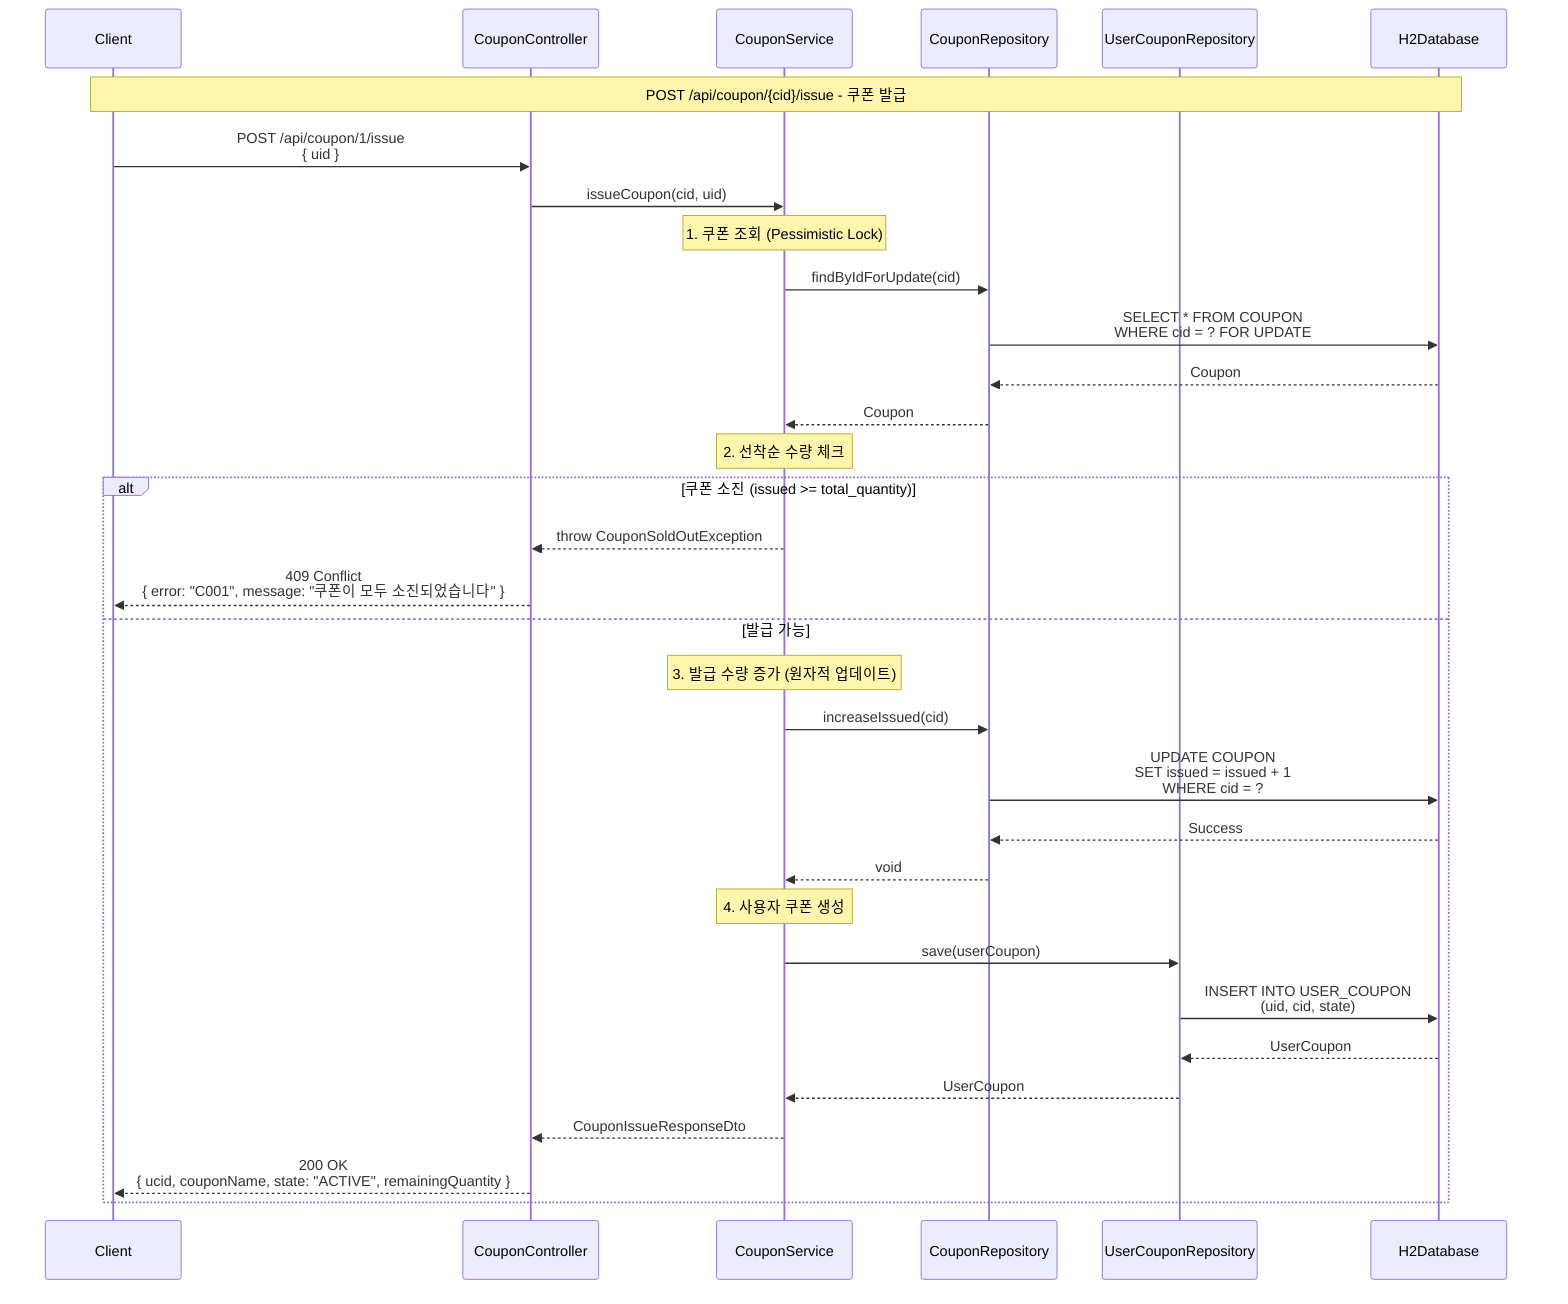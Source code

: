 sequenceDiagram
    participant Client
    participant CouponController
    participant CouponService
    participant CouponRepository
    participant UserCouponRepository
    participant H2Database

    Note over Client,H2Database: POST /api/coupon/{cid}/issue - 쿠폰 발급

    Client->>CouponController: POST /api/coupon/1/issue<br/>{ uid }
    CouponController->>CouponService: issueCoupon(cid, uid)

    Note over CouponService: 1. 쿠폰 조회 (Pessimistic Lock)

    CouponService->>CouponRepository: findByIdForUpdate(cid)
    CouponRepository->>H2Database: SELECT * FROM COUPON<br/>WHERE cid = ? FOR UPDATE
    H2Database-->>CouponRepository: Coupon
    CouponRepository-->>CouponService: Coupon

    Note over CouponService: 2. 선착순 수량 체크

    alt 쿠폰 소진 (issued >= total_quantity)
        CouponService-->>CouponController: throw CouponSoldOutException
        CouponController-->>Client: 409 Conflict<br/>{ error: "C001", message: "쿠폰이 모두 소진되었습니다" }
    else 발급 가능
        Note over CouponService: 3. 발급 수량 증가 (원자적 업데이트)

        CouponService->>CouponRepository: increaseIssued(cid)
        CouponRepository->>H2Database: UPDATE COUPON<br/>SET issued = issued + 1<br/>WHERE cid = ?
        H2Database-->>CouponRepository: Success
        CouponRepository-->>CouponService: void

        Note over CouponService: 4. 사용자 쿠폰 생성

        CouponService->>UserCouponRepository: save(userCoupon)
        UserCouponRepository->>H2Database: INSERT INTO USER_COUPON<br/>(uid, cid, state)
        H2Database-->>UserCouponRepository: UserCoupon
        UserCouponRepository-->>CouponService: UserCoupon
        CouponService-->>CouponController: CouponIssueResponseDto
        CouponController-->>Client: 200 OK<br/>{ ucid, couponName, state: "ACTIVE", remainingQuantity }
    end